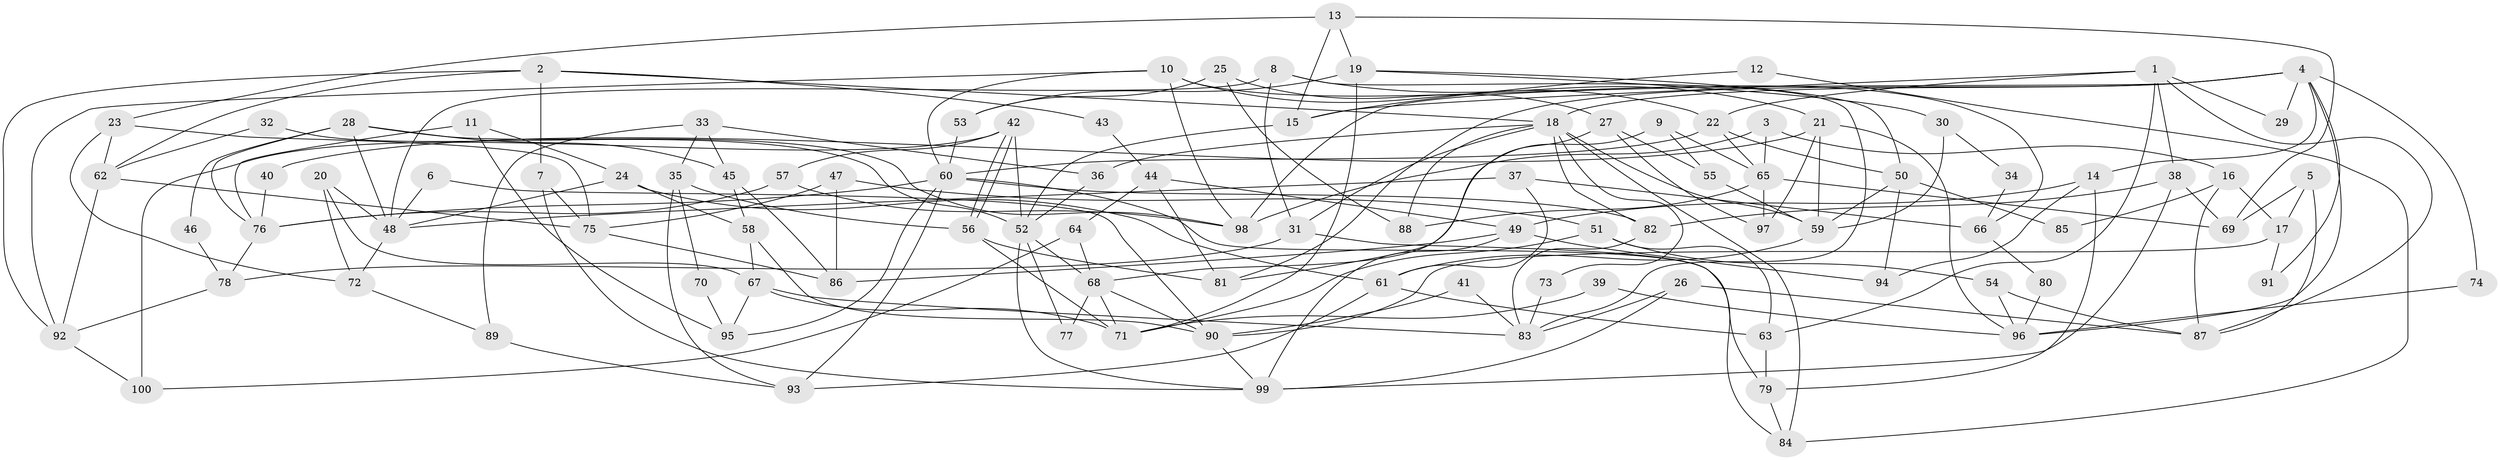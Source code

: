 // coarse degree distribution, {8: 0.015384615384615385, 5: 0.18461538461538463, 6: 0.18461538461538463, 11: 0.015384615384615385, 3: 0.12307692307692308, 7: 0.07692307692307693, 4: 0.18461538461538463, 2: 0.13846153846153847, 10: 0.046153846153846156, 9: 0.015384615384615385, 1: 0.015384615384615385}
// Generated by graph-tools (version 1.1) at 2025/52/02/27/25 19:52:06]
// undirected, 100 vertices, 200 edges
graph export_dot {
graph [start="1"]
  node [color=gray90,style=filled];
  1;
  2;
  3;
  4;
  5;
  6;
  7;
  8;
  9;
  10;
  11;
  12;
  13;
  14;
  15;
  16;
  17;
  18;
  19;
  20;
  21;
  22;
  23;
  24;
  25;
  26;
  27;
  28;
  29;
  30;
  31;
  32;
  33;
  34;
  35;
  36;
  37;
  38;
  39;
  40;
  41;
  42;
  43;
  44;
  45;
  46;
  47;
  48;
  49;
  50;
  51;
  52;
  53;
  54;
  55;
  56;
  57;
  58;
  59;
  60;
  61;
  62;
  63;
  64;
  65;
  66;
  67;
  68;
  69;
  70;
  71;
  72;
  73;
  74;
  75;
  76;
  77;
  78;
  79;
  80;
  81;
  82;
  83;
  84;
  85;
  86;
  87;
  88;
  89;
  90;
  91;
  92;
  93;
  94;
  95;
  96;
  97;
  98;
  99;
  100;
  1 -- 38;
  1 -- 22;
  1 -- 15;
  1 -- 29;
  1 -- 63;
  1 -- 87;
  2 -- 18;
  2 -- 62;
  2 -- 7;
  2 -- 43;
  2 -- 92;
  3 -- 65;
  3 -- 98;
  3 -- 16;
  4 -- 18;
  4 -- 98;
  4 -- 14;
  4 -- 29;
  4 -- 74;
  4 -- 81;
  4 -- 91;
  4 -- 96;
  5 -- 17;
  5 -- 69;
  5 -- 87;
  6 -- 90;
  6 -- 48;
  7 -- 99;
  7 -- 75;
  8 -- 31;
  8 -- 83;
  8 -- 21;
  8 -- 48;
  9 -- 55;
  9 -- 65;
  9 -- 68;
  10 -- 92;
  10 -- 60;
  10 -- 22;
  10 -- 66;
  10 -- 98;
  11 -- 24;
  11 -- 95;
  11 -- 76;
  12 -- 15;
  12 -- 84;
  13 -- 19;
  13 -- 15;
  13 -- 23;
  13 -- 69;
  14 -- 79;
  14 -- 49;
  14 -- 94;
  15 -- 52;
  16 -- 87;
  16 -- 17;
  16 -- 85;
  17 -- 90;
  17 -- 91;
  18 -- 59;
  18 -- 31;
  18 -- 36;
  18 -- 73;
  18 -- 82;
  18 -- 84;
  18 -- 88;
  19 -- 71;
  19 -- 50;
  19 -- 30;
  19 -- 53;
  20 -- 48;
  20 -- 67;
  20 -- 72;
  21 -- 96;
  21 -- 40;
  21 -- 59;
  21 -- 97;
  22 -- 60;
  22 -- 50;
  22 -- 65;
  23 -- 72;
  23 -- 62;
  23 -- 75;
  24 -- 48;
  24 -- 58;
  24 -- 61;
  25 -- 88;
  25 -- 53;
  25 -- 27;
  26 -- 99;
  26 -- 87;
  26 -- 83;
  27 -- 81;
  27 -- 55;
  27 -- 97;
  28 -- 45;
  28 -- 76;
  28 -- 46;
  28 -- 48;
  28 -- 98;
  30 -- 59;
  30 -- 34;
  31 -- 78;
  31 -- 84;
  32 -- 52;
  32 -- 62;
  33 -- 89;
  33 -- 36;
  33 -- 35;
  33 -- 45;
  34 -- 66;
  35 -- 56;
  35 -- 70;
  35 -- 93;
  36 -- 52;
  37 -- 48;
  37 -- 61;
  37 -- 66;
  38 -- 99;
  38 -- 69;
  38 -- 82;
  39 -- 71;
  39 -- 96;
  40 -- 76;
  41 -- 83;
  41 -- 90;
  42 -- 56;
  42 -- 56;
  42 -- 57;
  42 -- 52;
  42 -- 100;
  43 -- 44;
  44 -- 64;
  44 -- 49;
  44 -- 81;
  45 -- 86;
  45 -- 58;
  46 -- 78;
  47 -- 51;
  47 -- 75;
  47 -- 86;
  48 -- 72;
  49 -- 86;
  49 -- 94;
  49 -- 99;
  50 -- 94;
  50 -- 59;
  50 -- 85;
  51 -- 63;
  51 -- 71;
  51 -- 54;
  52 -- 68;
  52 -- 77;
  52 -- 99;
  53 -- 60;
  54 -- 87;
  54 -- 96;
  55 -- 59;
  56 -- 81;
  56 -- 71;
  57 -- 98;
  57 -- 76;
  58 -- 90;
  58 -- 67;
  59 -- 61;
  60 -- 82;
  60 -- 93;
  60 -- 76;
  60 -- 79;
  60 -- 95;
  61 -- 63;
  61 -- 93;
  62 -- 75;
  62 -- 92;
  63 -- 79;
  64 -- 68;
  64 -- 100;
  65 -- 97;
  65 -- 69;
  65 -- 88;
  66 -- 80;
  67 -- 83;
  67 -- 71;
  67 -- 95;
  68 -- 71;
  68 -- 77;
  68 -- 90;
  70 -- 95;
  72 -- 89;
  73 -- 83;
  74 -- 96;
  75 -- 86;
  76 -- 78;
  78 -- 92;
  79 -- 84;
  80 -- 96;
  82 -- 83;
  89 -- 93;
  90 -- 99;
  92 -- 100;
}

